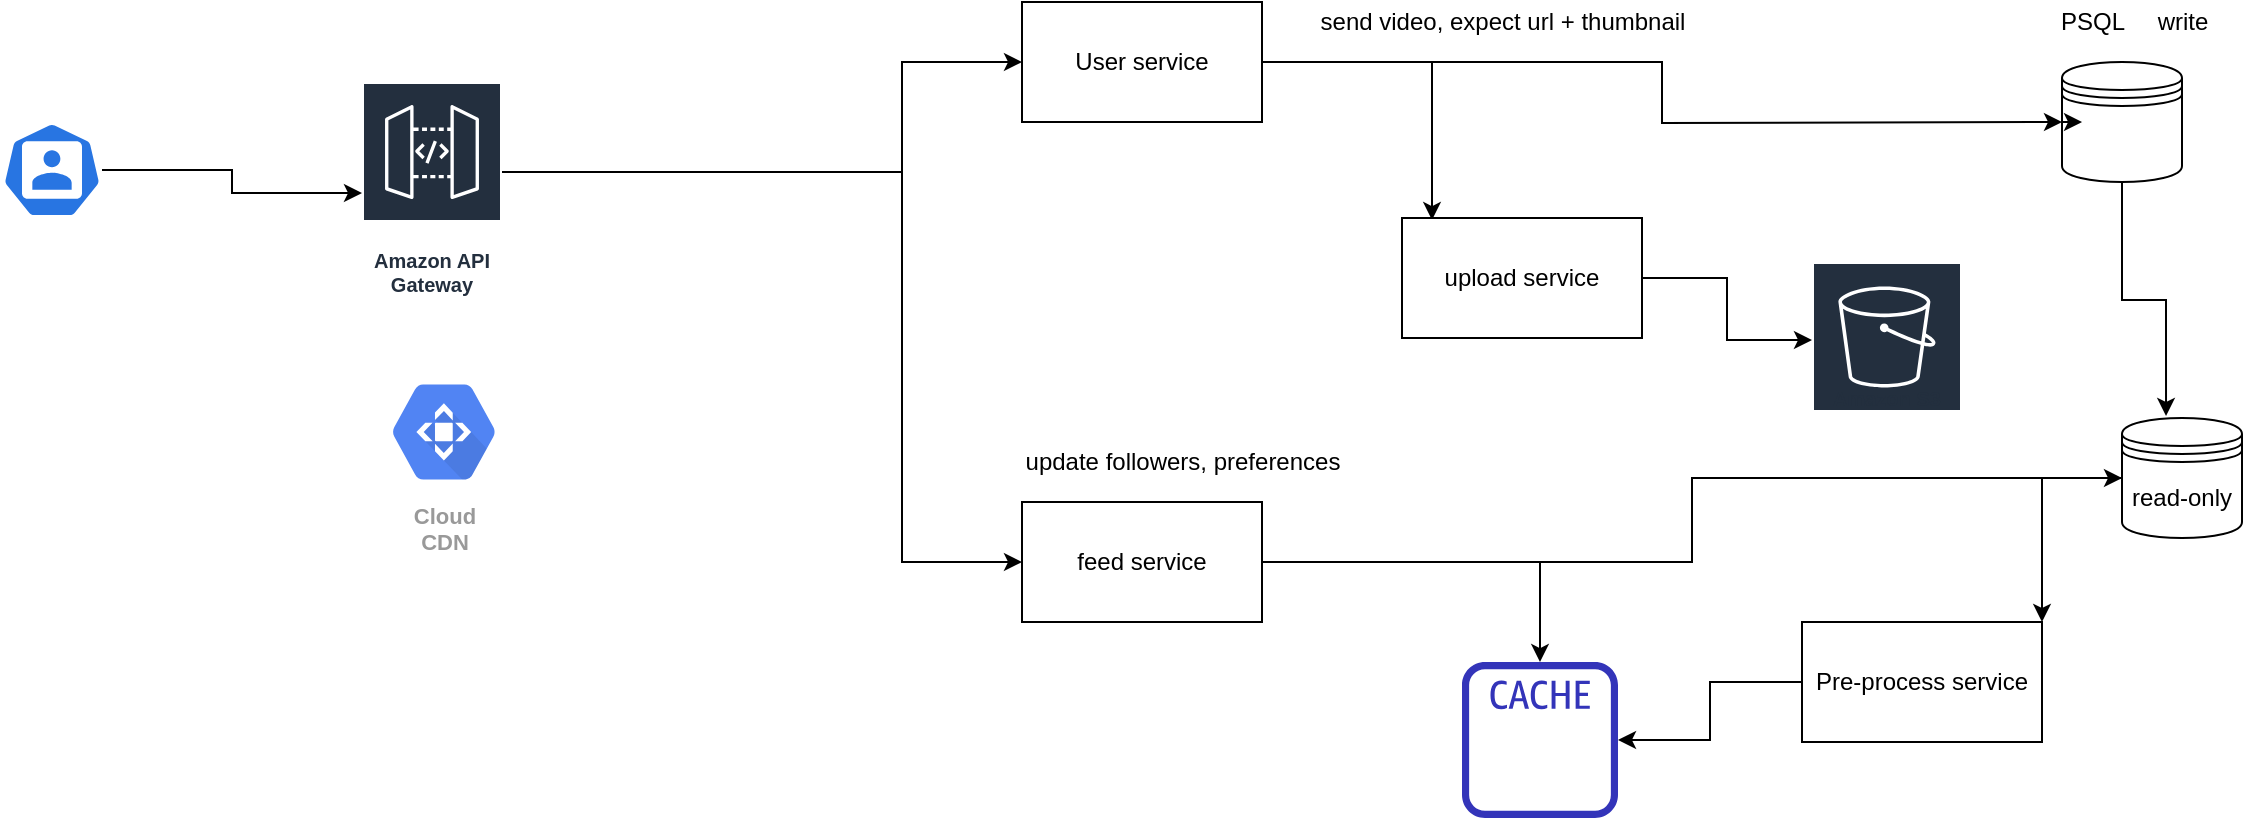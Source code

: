 <mxfile version="14.7.0" type="device"><diagram id="AyyPu-ZwwibWA7RX9vEd" name="Page-1"><mxGraphModel dx="2343" dy="710" grid="1" gridSize="10" guides="1" tooltips="1" connect="1" arrows="1" fold="1" page="1" pageScale="1" pageWidth="827" pageHeight="1169" math="0" shadow="0"><root><mxCell id="0"/><mxCell id="1" parent="0"/><mxCell id="jEdPTYpbwgN_we9Mi5ub-2" style="edgeStyle=orthogonalEdgeStyle;rounded=0;orthogonalLoop=1;jettySize=auto;html=1;" edge="1" parent="1" source="jEdPTYpbwgN_we9Mi5ub-1" target="jEdPTYpbwgN_we9Mi5ub-3"><mxGeometry relative="1" as="geometry"><mxPoint x="30" y="134" as="targetPoint"/></mxGeometry></mxCell><mxCell id="jEdPTYpbwgN_we9Mi5ub-1" value="" style="html=1;dashed=0;whitespace=wrap;fillColor=#2875E2;strokeColor=#ffffff;points=[[0.005,0.63,0],[0.1,0.2,0],[0.9,0.2,0],[0.5,0,0],[0.995,0.63,0],[0.72,0.99,0],[0.5,1,0],[0.28,0.99,0]];shape=mxgraph.kubernetes.icon;prIcon=user" vertex="1" parent="1"><mxGeometry x="-130" y="110" width="50" height="48" as="geometry"/></mxCell><mxCell id="jEdPTYpbwgN_we9Mi5ub-7" style="edgeStyle=orthogonalEdgeStyle;rounded=0;orthogonalLoop=1;jettySize=auto;html=1;entryX=0;entryY=0.5;entryDx=0;entryDy=0;" edge="1" parent="1" source="jEdPTYpbwgN_we9Mi5ub-3" target="jEdPTYpbwgN_we9Mi5ub-4"><mxGeometry relative="1" as="geometry"><Array as="points"><mxPoint x="320" y="135"/><mxPoint x="320" y="80"/></Array></mxGeometry></mxCell><mxCell id="jEdPTYpbwgN_we9Mi5ub-11" style="edgeStyle=orthogonalEdgeStyle;rounded=0;orthogonalLoop=1;jettySize=auto;html=1;entryX=0;entryY=0.5;entryDx=0;entryDy=0;" edge="1" parent="1" source="jEdPTYpbwgN_we9Mi5ub-3" target="jEdPTYpbwgN_we9Mi5ub-8"><mxGeometry relative="1" as="geometry"><Array as="points"><mxPoint x="320" y="135"/><mxPoint x="320" y="330"/></Array></mxGeometry></mxCell><mxCell id="jEdPTYpbwgN_we9Mi5ub-3" value="Amazon API Gateway" style="outlineConnect=0;fontColor=#232F3E;gradientColor=none;strokeColor=#ffffff;fillColor=#232F3E;dashed=0;verticalLabelPosition=middle;verticalAlign=bottom;align=center;html=1;whiteSpace=wrap;fontSize=10;fontStyle=1;spacing=3;shape=mxgraph.aws4.productIcon;prIcon=mxgraph.aws4.api_gateway;" vertex="1" parent="1"><mxGeometry x="50" y="90" width="70" height="111" as="geometry"/></mxCell><mxCell id="jEdPTYpbwgN_we9Mi5ub-6" style="edgeStyle=orthogonalEdgeStyle;rounded=0;orthogonalLoop=1;jettySize=auto;html=1;entryX=0.125;entryY=0.017;entryDx=0;entryDy=0;entryPerimeter=0;" edge="1" parent="1" source="jEdPTYpbwgN_we9Mi5ub-4" target="jEdPTYpbwgN_we9Mi5ub-5"><mxGeometry relative="1" as="geometry"/></mxCell><mxCell id="jEdPTYpbwgN_we9Mi5ub-25" style="edgeStyle=orthogonalEdgeStyle;rounded=0;orthogonalLoop=1;jettySize=auto;html=1;" edge="1" parent="1" source="jEdPTYpbwgN_we9Mi5ub-4"><mxGeometry relative="1" as="geometry"><mxPoint x="900" y="110" as="targetPoint"/></mxGeometry></mxCell><mxCell id="jEdPTYpbwgN_we9Mi5ub-4" value="User service" style="rounded=0;whiteSpace=wrap;html=1;" vertex="1" parent="1"><mxGeometry x="380" y="50" width="120" height="60" as="geometry"/></mxCell><mxCell id="jEdPTYpbwgN_we9Mi5ub-18" style="edgeStyle=orthogonalEdgeStyle;rounded=0;orthogonalLoop=1;jettySize=auto;html=1;" edge="1" parent="1" source="jEdPTYpbwgN_we9Mi5ub-5" target="jEdPTYpbwgN_we9Mi5ub-17"><mxGeometry relative="1" as="geometry"/></mxCell><mxCell id="jEdPTYpbwgN_we9Mi5ub-5" value="upload service" style="rounded=0;whiteSpace=wrap;html=1;" vertex="1" parent="1"><mxGeometry x="570" y="158" width="120" height="60" as="geometry"/></mxCell><mxCell id="jEdPTYpbwgN_we9Mi5ub-29" style="edgeStyle=orthogonalEdgeStyle;rounded=0;orthogonalLoop=1;jettySize=auto;html=1;" edge="1" parent="1" source="jEdPTYpbwgN_we9Mi5ub-8" target="jEdPTYpbwgN_we9Mi5ub-26"><mxGeometry relative="1" as="geometry"><mxPoint x="920" y="290" as="targetPoint"/></mxGeometry></mxCell><mxCell id="jEdPTYpbwgN_we9Mi5ub-32" style="edgeStyle=orthogonalEdgeStyle;rounded=0;orthogonalLoop=1;jettySize=auto;html=1;" edge="1" parent="1" source="jEdPTYpbwgN_we9Mi5ub-8" target="jEdPTYpbwgN_we9Mi5ub-31"><mxGeometry relative="1" as="geometry"/></mxCell><mxCell id="jEdPTYpbwgN_we9Mi5ub-8" value="feed service" style="rounded=0;whiteSpace=wrap;html=1;" vertex="1" parent="1"><mxGeometry x="380" y="300" width="120" height="60" as="geometry"/></mxCell><mxCell id="jEdPTYpbwgN_we9Mi5ub-10" value="update followers, preferences" style="text;html=1;align=center;verticalAlign=middle;resizable=0;points=[];autosize=1;strokeColor=none;" vertex="1" parent="1"><mxGeometry x="375" y="270" width="170" height="20" as="geometry"/></mxCell><mxCell id="jEdPTYpbwgN_we9Mi5ub-12" value="send video, expect url + thumbnail&lt;br&gt;" style="text;html=1;align=center;verticalAlign=middle;resizable=0;points=[];autosize=1;strokeColor=none;" vertex="1" parent="1"><mxGeometry x="520" y="50" width="200" height="20" as="geometry"/></mxCell><mxCell id="jEdPTYpbwgN_we9Mi5ub-28" style="edgeStyle=orthogonalEdgeStyle;rounded=0;orthogonalLoop=1;jettySize=auto;html=1;entryX=0.367;entryY=-0.017;entryDx=0;entryDy=0;entryPerimeter=0;" edge="1" parent="1" source="jEdPTYpbwgN_we9Mi5ub-13" target="jEdPTYpbwgN_we9Mi5ub-26"><mxGeometry relative="1" as="geometry"/></mxCell><mxCell id="jEdPTYpbwgN_we9Mi5ub-13" value="" style="shape=datastore;whiteSpace=wrap;html=1;" vertex="1" parent="1"><mxGeometry x="900" y="80" width="60" height="60" as="geometry"/></mxCell><mxCell id="jEdPTYpbwgN_we9Mi5ub-14" value="PSQL" style="text;html=1;align=center;verticalAlign=middle;resizable=0;points=[];autosize=1;strokeColor=none;" vertex="1" parent="1"><mxGeometry x="890" y="50" width="50" height="20" as="geometry"/></mxCell><mxCell id="jEdPTYpbwgN_we9Mi5ub-15" style="edgeStyle=orthogonalEdgeStyle;rounded=0;orthogonalLoop=1;jettySize=auto;html=1;exitX=0;exitY=0.5;exitDx=0;exitDy=0;entryX=0.167;entryY=0.5;entryDx=0;entryDy=0;entryPerimeter=0;" edge="1" parent="1" source="jEdPTYpbwgN_we9Mi5ub-13" target="jEdPTYpbwgN_we9Mi5ub-13"><mxGeometry relative="1" as="geometry"/></mxCell><mxCell id="jEdPTYpbwgN_we9Mi5ub-17" value="Amazon S3" style="outlineConnect=0;fontColor=#232F3E;gradientColor=none;strokeColor=#ffffff;fillColor=#232F3E;dashed=0;verticalLabelPosition=middle;verticalAlign=bottom;align=center;html=1;whiteSpace=wrap;fontSize=10;fontStyle=1;spacing=3;shape=mxgraph.aws4.productIcon;prIcon=mxgraph.aws4.s3;" vertex="1" parent="1"><mxGeometry x="775" y="180" width="75" height="78" as="geometry"/></mxCell><mxCell id="jEdPTYpbwgN_we9Mi5ub-36" style="edgeStyle=orthogonalEdgeStyle;rounded=0;orthogonalLoop=1;jettySize=auto;html=1;entryX=1;entryY=0;entryDx=0;entryDy=0;" edge="1" parent="1" source="jEdPTYpbwgN_we9Mi5ub-26" target="jEdPTYpbwgN_we9Mi5ub-35"><mxGeometry relative="1" as="geometry"/></mxCell><mxCell id="jEdPTYpbwgN_we9Mi5ub-26" value="read-only" style="shape=datastore;whiteSpace=wrap;html=1;" vertex="1" parent="1"><mxGeometry x="930" y="258" width="60" height="60" as="geometry"/></mxCell><mxCell id="jEdPTYpbwgN_we9Mi5ub-27" value="write" style="text;html=1;align=center;verticalAlign=middle;resizable=0;points=[];autosize=1;strokeColor=none;" vertex="1" parent="1"><mxGeometry x="940" y="50" width="40" height="20" as="geometry"/></mxCell><mxCell id="jEdPTYpbwgN_we9Mi5ub-31" value="" style="outlineConnect=0;fontColor=#232F3E;gradientColor=none;fillColor=#3334B9;strokeColor=none;dashed=0;verticalLabelPosition=bottom;verticalAlign=top;align=center;html=1;fontSize=12;fontStyle=0;aspect=fixed;pointerEvents=1;shape=mxgraph.aws4.cache_node;" vertex="1" parent="1"><mxGeometry x="600" y="380" width="78" height="78" as="geometry"/></mxCell><mxCell id="jEdPTYpbwgN_we9Mi5ub-37" style="edgeStyle=orthogonalEdgeStyle;rounded=0;orthogonalLoop=1;jettySize=auto;html=1;" edge="1" parent="1" source="jEdPTYpbwgN_we9Mi5ub-35" target="jEdPTYpbwgN_we9Mi5ub-31"><mxGeometry relative="1" as="geometry"/></mxCell><mxCell id="jEdPTYpbwgN_we9Mi5ub-35" value="Pre-process service" style="whiteSpace=wrap;html=1;" vertex="1" parent="1"><mxGeometry x="770" y="360" width="120" height="60" as="geometry"/></mxCell><mxCell id="jEdPTYpbwgN_we9Mi5ub-38" value="Cloud&#10;CDN" style="html=1;fillColor=#5184F3;strokeColor=none;verticalAlign=top;labelPosition=center;verticalLabelPosition=bottom;align=center;spacingTop=-6;fontSize=11;fontStyle=1;fontColor=#999999;shape=mxgraph.gcp2.hexIcon;prIcon=cloud_cdn" vertex="1" parent="1"><mxGeometry x="52" y="230" width="78" height="70" as="geometry"/></mxCell></root></mxGraphModel></diagram></mxfile>